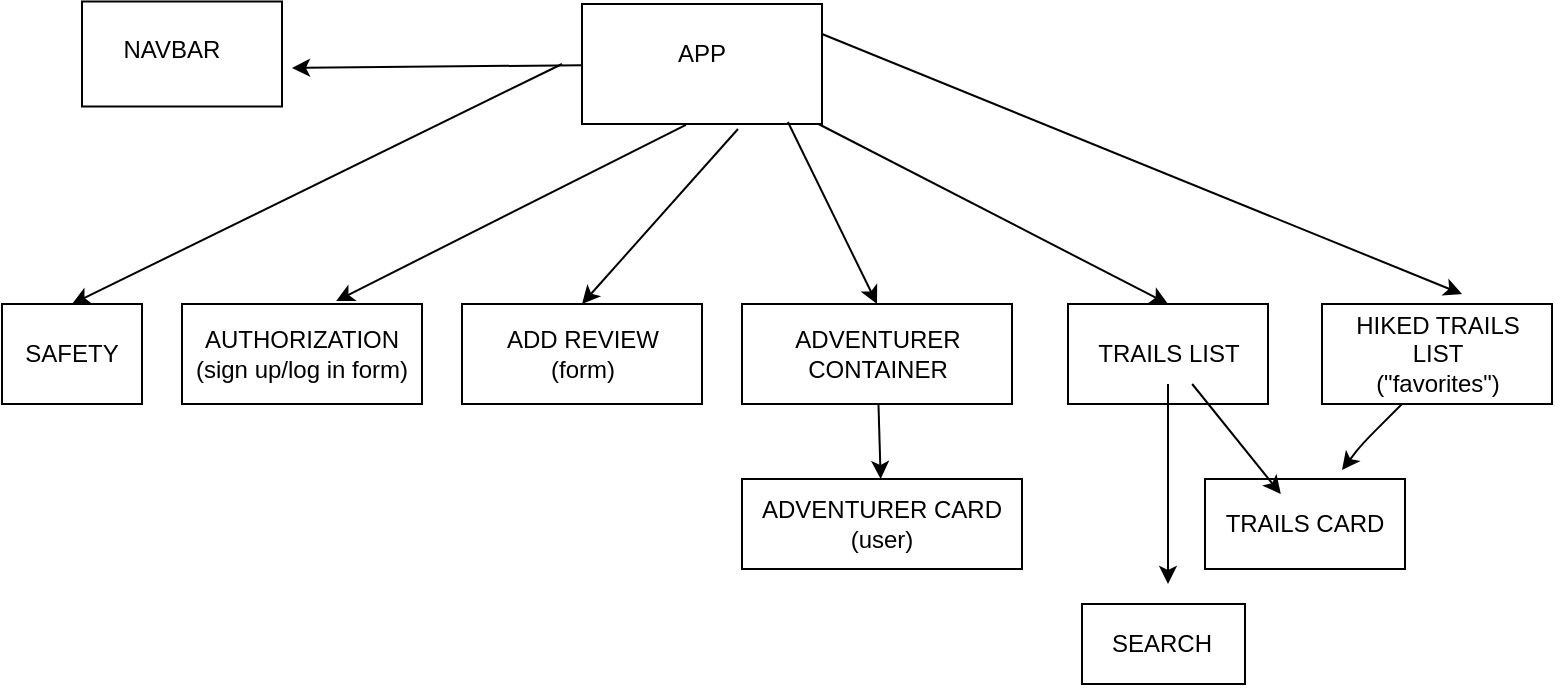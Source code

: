 <mxfile>
    <diagram id="jVVRtXxG2gwJNeoMgYkh" name="Page-1">
        <mxGraphModel dx="630" dy="1438" grid="1" gridSize="10" guides="1" tooltips="1" connect="1" arrows="1" fold="1" page="1" pageScale="1" pageWidth="850" pageHeight="1100" math="0" shadow="0">
            <root>
                <mxCell id="0"/>
                <mxCell id="1" parent="0"/>
                <mxCell id="71" value="" style="edgeStyle=none;html=1;entryX=1.05;entryY=0.633;entryDx=0;entryDy=0;entryPerimeter=0;" edge="1" parent="1" source="2" target="53">
                    <mxGeometry relative="1" as="geometry">
                        <mxPoint x="200" y="30" as="targetPoint"/>
                    </mxGeometry>
                </mxCell>
                <mxCell id="2" value="" style="rounded=0;whiteSpace=wrap;html=1;" parent="1" vertex="1">
                    <mxGeometry x="300" width="120" height="60" as="geometry"/>
                </mxCell>
                <mxCell id="3" value="" style="rounded=0;whiteSpace=wrap;html=1;" parent="1" vertex="1">
                    <mxGeometry x="10" y="150" width="70" height="50" as="geometry"/>
                </mxCell>
                <mxCell id="6" value="" style="rounded=0;whiteSpace=wrap;html=1;" parent="1" vertex="1">
                    <mxGeometry x="240" y="150" width="120" height="50" as="geometry"/>
                </mxCell>
                <mxCell id="7" value="APP" style="text;html=1;strokeColor=none;fillColor=none;align=center;verticalAlign=middle;whiteSpace=wrap;rounded=0;" parent="1" vertex="1">
                    <mxGeometry x="330" y="10" width="60" height="30" as="geometry"/>
                </mxCell>
                <mxCell id="8" value="SAFETY" style="text;html=1;strokeColor=none;fillColor=none;align=center;verticalAlign=middle;whiteSpace=wrap;rounded=0;" parent="1" vertex="1">
                    <mxGeometry x="15" y="160" width="60" height="30" as="geometry"/>
                </mxCell>
                <mxCell id="11" value="ADD REVIEW&lt;br&gt;(form)" style="text;html=1;strokeColor=none;fillColor=none;align=center;verticalAlign=middle;whiteSpace=wrap;rounded=0;" parent="1" vertex="1">
                    <mxGeometry x="252.5" y="160" width="95" height="30" as="geometry"/>
                </mxCell>
                <mxCell id="12" value="" style="rounded=0;whiteSpace=wrap;html=1;" parent="1" vertex="1">
                    <mxGeometry x="100" y="150" width="120" height="50" as="geometry"/>
                </mxCell>
                <mxCell id="15" value="AUTHORIZATION&lt;br&gt;(sign up/log in form)" style="text;html=1;strokeColor=none;fillColor=none;align=center;verticalAlign=middle;whiteSpace=wrap;rounded=0;" parent="1" vertex="1">
                    <mxGeometry x="100" y="150" width="120" height="50" as="geometry"/>
                </mxCell>
                <mxCell id="16" value="" style="rounded=0;whiteSpace=wrap;html=1;" parent="1" vertex="1">
                    <mxGeometry x="550" y="300" width="81.5" height="40" as="geometry"/>
                </mxCell>
                <mxCell id="17" value="SEARCH" style="text;html=1;strokeColor=none;fillColor=none;align=center;verticalAlign=middle;whiteSpace=wrap;rounded=0;" parent="1" vertex="1">
                    <mxGeometry x="560" y="305" width="60" height="30" as="geometry"/>
                </mxCell>
                <mxCell id="65" value="" style="edgeStyle=none;html=1;" edge="1" parent="1" source="22" target="28">
                    <mxGeometry relative="1" as="geometry"/>
                </mxCell>
                <mxCell id="22" value="" style="rounded=0;whiteSpace=wrap;html=1;" parent="1" vertex="1">
                    <mxGeometry x="380" y="150" width="135" height="50" as="geometry"/>
                </mxCell>
                <mxCell id="23" value="ADVENTURER CONTAINER" style="text;html=1;strokeColor=none;fillColor=none;align=center;verticalAlign=middle;whiteSpace=wrap;rounded=0;" parent="1" vertex="1">
                    <mxGeometry x="417.5" y="160" width="60" height="30" as="geometry"/>
                </mxCell>
                <mxCell id="28" value="ADVENTURER CARD (user)" style="rounded=0;whiteSpace=wrap;html=1;" parent="1" vertex="1">
                    <mxGeometry x="380" y="237.5" width="140" height="45" as="geometry"/>
                </mxCell>
                <mxCell id="33" value="" style="rounded=0;whiteSpace=wrap;html=1;" parent="1" vertex="1">
                    <mxGeometry x="670" y="150" width="115" height="50" as="geometry"/>
                </mxCell>
                <mxCell id="69" value="" style="edgeStyle=none;html=1;entryX=0.685;entryY=-0.1;entryDx=0;entryDy=0;entryPerimeter=0;" edge="1" parent="1" target="42">
                    <mxGeometry relative="1" as="geometry">
                        <mxPoint x="710" y="200" as="sourcePoint"/>
                        <Array as="points">
                            <mxPoint x="690" y="220"/>
                        </Array>
                    </mxGeometry>
                </mxCell>
                <mxCell id="34" value="HIKED TRAILS LIST (&quot;favorites&quot;)" style="text;html=1;strokeColor=none;fillColor=none;align=center;verticalAlign=middle;whiteSpace=wrap;rounded=0;" parent="1" vertex="1">
                    <mxGeometry x="683.75" y="160" width="87.5" height="30" as="geometry"/>
                </mxCell>
                <mxCell id="42" value="" style="rounded=0;whiteSpace=wrap;html=1;" parent="1" vertex="1">
                    <mxGeometry x="611.5" y="237.5" width="100" height="45" as="geometry"/>
                </mxCell>
                <mxCell id="43" value="TRAILS CARD" style="text;html=1;strokeColor=none;fillColor=none;align=center;verticalAlign=middle;whiteSpace=wrap;rounded=0;" parent="1" vertex="1">
                    <mxGeometry x="620" y="245" width="83" height="30" as="geometry"/>
                </mxCell>
                <mxCell id="47" value="" style="endArrow=classic;html=1;entryX=0.5;entryY=0;entryDx=0;entryDy=0;" parent="1" target="3" edge="1">
                    <mxGeometry width="50" height="50" relative="1" as="geometry">
                        <mxPoint x="290" y="30" as="sourcePoint"/>
                        <mxPoint x="220" y="10" as="targetPoint"/>
                    </mxGeometry>
                </mxCell>
                <mxCell id="48" value="" style="endArrow=classic;html=1;exitX=0.433;exitY=1.008;exitDx=0;exitDy=0;exitPerimeter=0;entryX=0.642;entryY=-0.03;entryDx=0;entryDy=0;entryPerimeter=0;" parent="1" source="2" target="12" edge="1">
                    <mxGeometry width="50" height="50" relative="1" as="geometry">
                        <mxPoint x="410" y="260" as="sourcePoint"/>
                        <mxPoint x="460" y="210" as="targetPoint"/>
                    </mxGeometry>
                </mxCell>
                <mxCell id="49" value="" style="endArrow=classic;html=1;exitX=0.65;exitY=1.042;exitDx=0;exitDy=0;exitPerimeter=0;entryX=0.5;entryY=0;entryDx=0;entryDy=0;" parent="1" source="2" target="6" edge="1">
                    <mxGeometry width="50" height="50" relative="1" as="geometry">
                        <mxPoint x="410" y="260" as="sourcePoint"/>
                        <mxPoint x="460" y="210" as="targetPoint"/>
                    </mxGeometry>
                </mxCell>
                <mxCell id="50" value="" style="endArrow=classic;html=1;exitX=0.858;exitY=0.983;exitDx=0;exitDy=0;entryX=0.5;entryY=0;entryDx=0;entryDy=0;exitPerimeter=0;" parent="1" source="2" target="22" edge="1">
                    <mxGeometry width="50" height="50" relative="1" as="geometry">
                        <mxPoint x="410" y="260" as="sourcePoint"/>
                        <mxPoint x="460" y="210" as="targetPoint"/>
                    </mxGeometry>
                </mxCell>
                <mxCell id="53" value="" style="rounded=0;whiteSpace=wrap;html=1;" parent="1" vertex="1">
                    <mxGeometry x="50" y="-1.25" width="100" height="52.5" as="geometry"/>
                </mxCell>
                <mxCell id="55" value="NAVBAR" style="text;html=1;strokeColor=none;fillColor=none;align=center;verticalAlign=middle;whiteSpace=wrap;rounded=0;" parent="1" vertex="1">
                    <mxGeometry x="70" y="-1.25" width="50" height="48.75" as="geometry"/>
                </mxCell>
                <mxCell id="56" value="" style="rounded=0;whiteSpace=wrap;html=1;" parent="1" vertex="1">
                    <mxGeometry x="543" y="150" width="100" height="50" as="geometry"/>
                </mxCell>
                <mxCell id="67" value="" style="edgeStyle=none;html=1;" edge="1" parent="1" source="57">
                    <mxGeometry relative="1" as="geometry">
                        <mxPoint x="593" y="290" as="targetPoint"/>
                    </mxGeometry>
                </mxCell>
                <mxCell id="68" value="" style="edgeStyle=none;html=1;" edge="1" parent="1" source="57" target="43">
                    <mxGeometry relative="1" as="geometry"/>
                </mxCell>
                <mxCell id="57" value="TRAILS LIST" style="text;html=1;strokeColor=none;fillColor=none;align=center;verticalAlign=middle;whiteSpace=wrap;rounded=0;" parent="1" vertex="1">
                    <mxGeometry x="554.5" y="160" width="77" height="30" as="geometry"/>
                </mxCell>
                <mxCell id="59" value="" style="endArrow=classic;html=1;entryX=0.5;entryY=0;entryDx=0;entryDy=0;" parent="1" source="2" edge="1" target="56">
                    <mxGeometry width="50" height="50" relative="1" as="geometry">
                        <mxPoint x="400" y="260" as="sourcePoint"/>
                        <mxPoint x="750" y="80" as="targetPoint"/>
                    </mxGeometry>
                </mxCell>
                <mxCell id="66" value="" style="endArrow=classic;html=1;exitX=1;exitY=0.25;exitDx=0;exitDy=0;" edge="1" parent="1" source="2">
                    <mxGeometry width="50" height="50" relative="1" as="geometry">
                        <mxPoint x="438.5" y="10" as="sourcePoint"/>
                        <mxPoint x="740" y="145" as="targetPoint"/>
                    </mxGeometry>
                </mxCell>
            </root>
        </mxGraphModel>
    </diagram>
</mxfile>